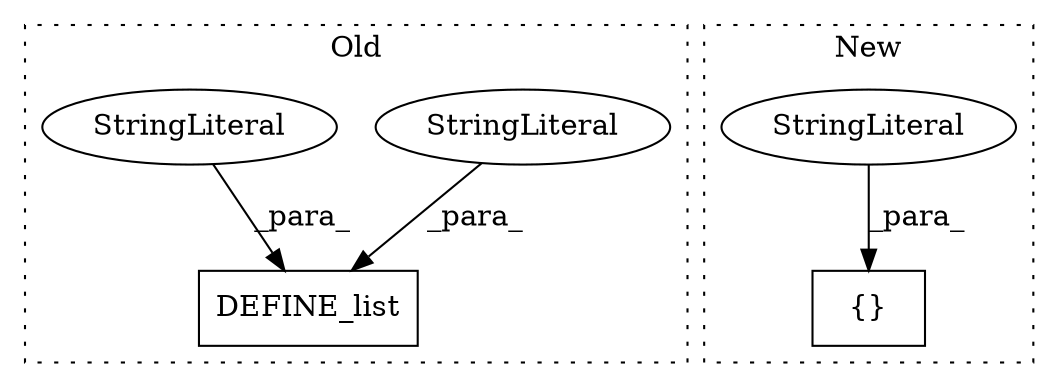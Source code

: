 digraph G {
subgraph cluster0 {
1 [label="DEFINE_list" a="32" s="641,724" l="12,1" shape="box"];
3 [label="StringLiteral" a="45" s="690" l="34" shape="ellipse"];
4 [label="StringLiteral" a="45" s="653" l="23" shape="ellipse"];
label = "Old";
style="dotted";
}
subgraph cluster1 {
2 [label="{}" a="4" s="689,745" l="1,1" shape="box"];
5 [label="StringLiteral" a="45" s="690" l="18" shape="ellipse"];
label = "New";
style="dotted";
}
3 -> 1 [label="_para_"];
4 -> 1 [label="_para_"];
5 -> 2 [label="_para_"];
}